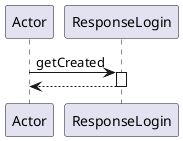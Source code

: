 @startuml
participant Actor
Actor -> ResponseLogin : getCreated
activate ResponseLogin
return
@enduml
